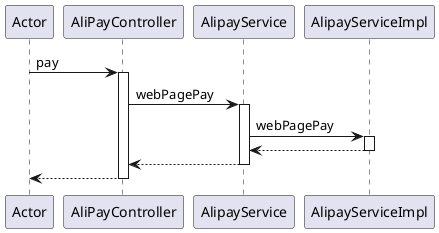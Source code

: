 @startuml
participant Actor
Actor -> AliPayController : pay
activate AliPayController
AliPayController -> AlipayService : webPagePay
activate AlipayService
AlipayService -> AlipayServiceImpl : webPagePay
activate AlipayServiceImpl
AlipayServiceImpl --> AlipayService
deactivate AlipayServiceImpl
AlipayService --> AliPayController
deactivate AlipayService
return
@enduml